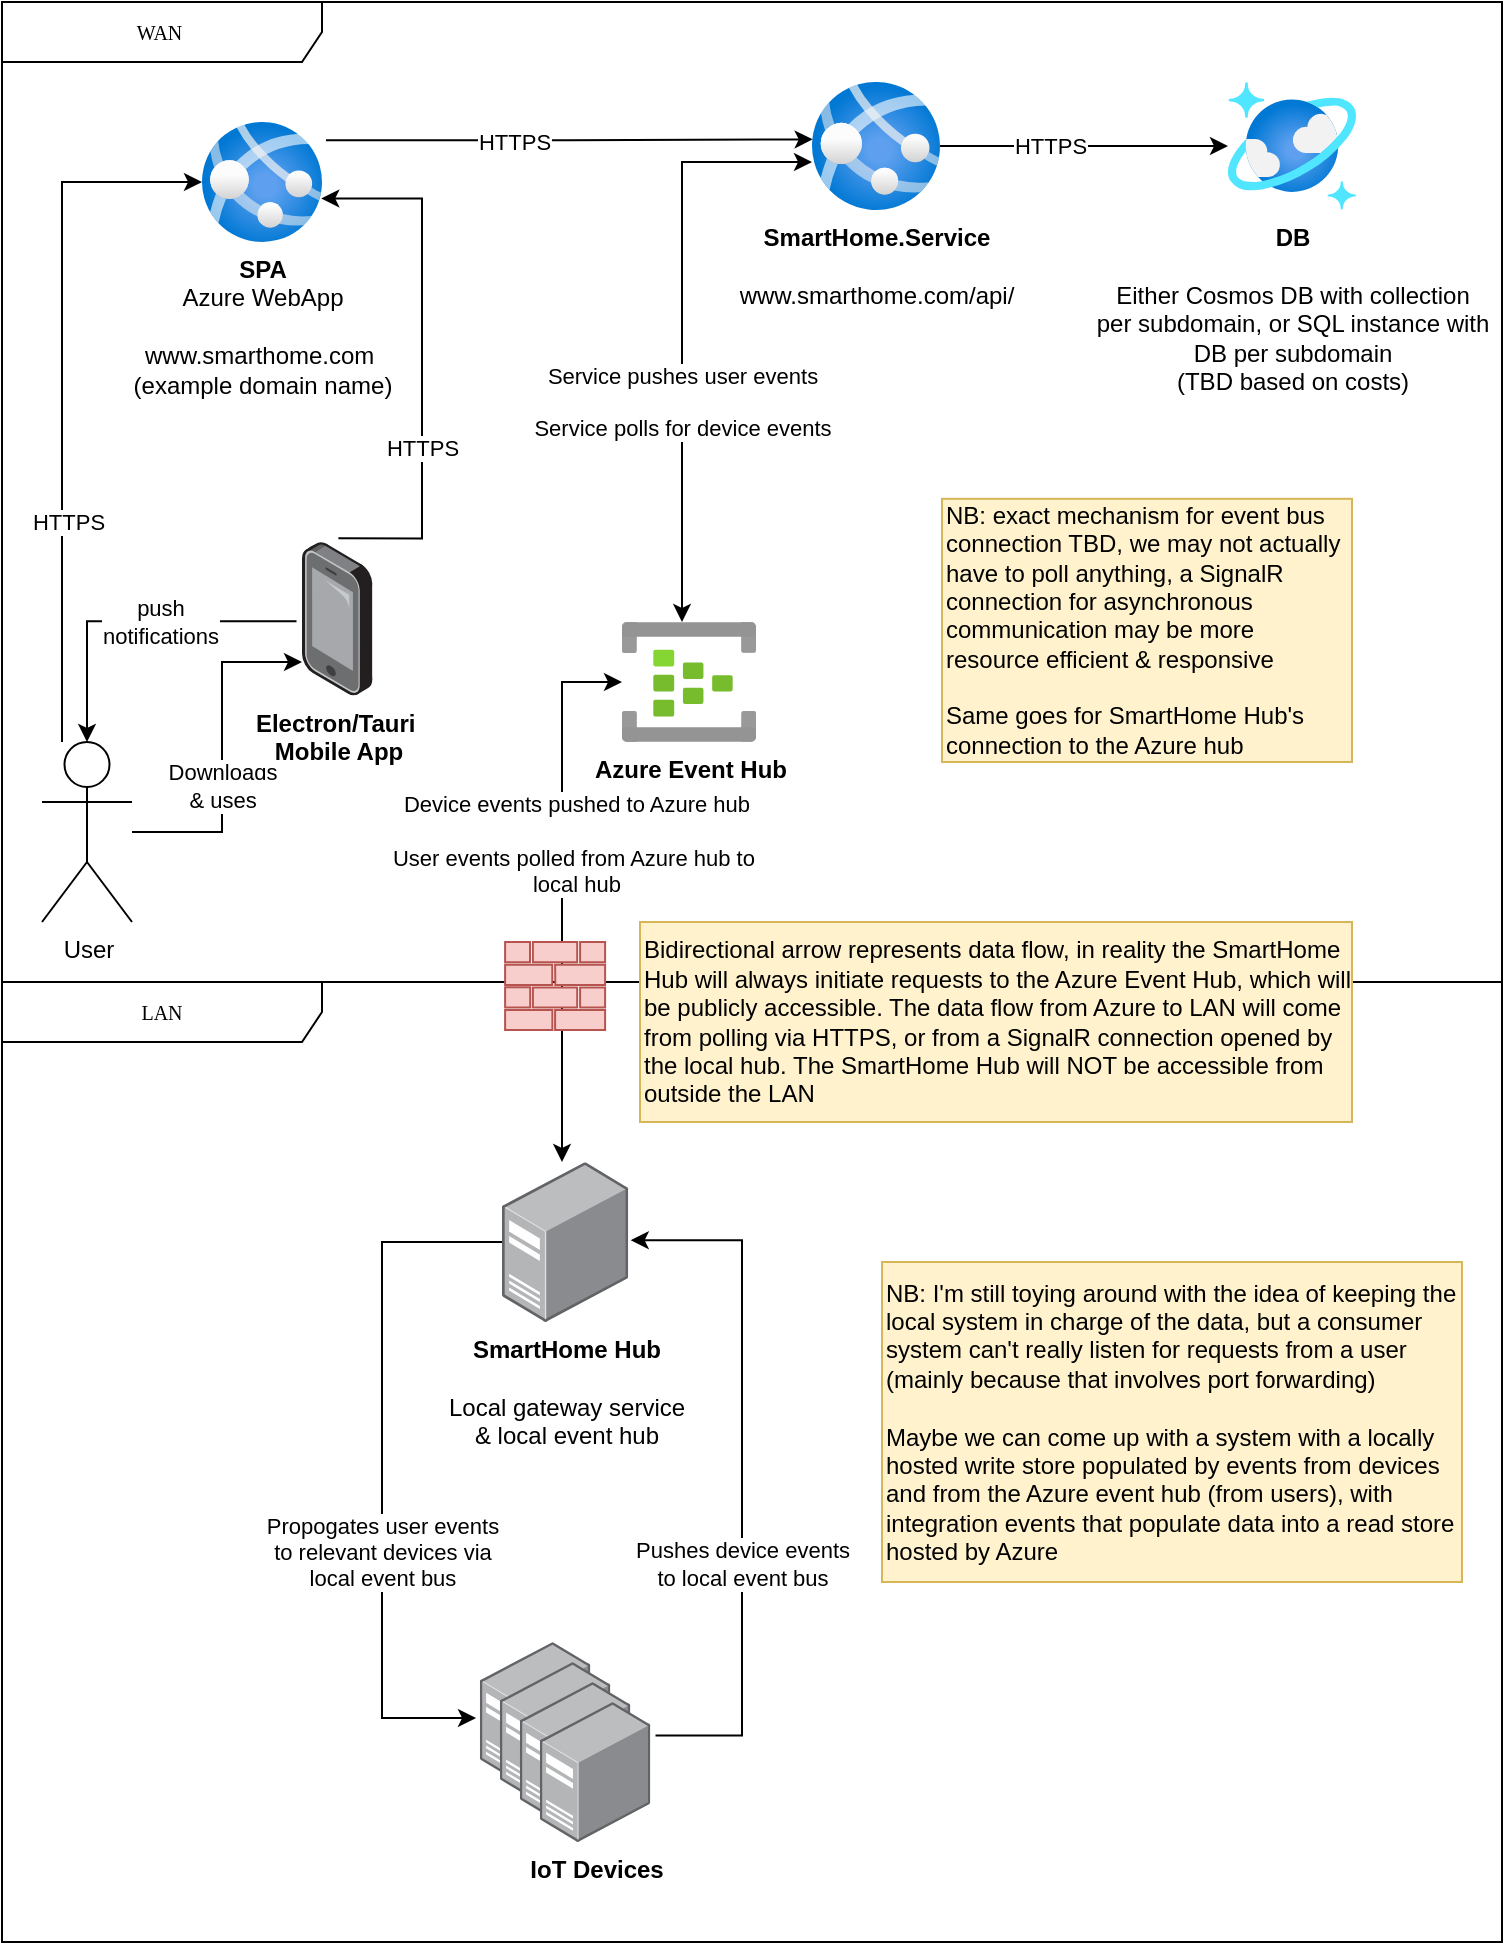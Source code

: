 <mxfile version="21.1.2" type="device">
  <diagram name="Page-1" id="c4acf3e9-155e-7222-9cf6-157b1a14988f">
    <mxGraphModel dx="1430" dy="837" grid="1" gridSize="10" guides="1" tooltips="1" connect="1" arrows="1" fold="1" page="1" pageScale="1" pageWidth="850" pageHeight="1100" background="none" math="0" shadow="0">
      <root>
        <mxCell id="0" />
        <mxCell id="1" parent="0" />
        <mxCell id="kgQ1zfpZOyFQZ4Gz7q0x-7" value="LAN" style="shape=umlFrame;whiteSpace=wrap;html=1;rounded=0;shadow=0;comic=0;labelBackgroundColor=none;strokeWidth=1;fontFamily=Verdana;fontSize=10;align=center;width=160;height=30;" vertex="1" parent="1">
          <mxGeometry x="20" y="560" width="750" height="480" as="geometry" />
        </mxCell>
        <mxCell id="17acba5748e5396b-1" value="WAN&amp;nbsp;" style="shape=umlFrame;whiteSpace=wrap;html=1;rounded=0;shadow=0;comic=0;labelBackgroundColor=none;strokeWidth=1;fontFamily=Verdana;fontSize=10;align=center;width=160;height=30;" parent="1" vertex="1">
          <mxGeometry x="20" y="70" width="750" height="490" as="geometry" />
        </mxCell>
        <mxCell id="5d2195bd80daf111-41" style="edgeStyle=orthogonalEdgeStyle;rounded=0;html=1;dashed=1;labelBackgroundColor=none;startFill=0;endArrow=open;endFill=0;endSize=10;fontFamily=Verdana;fontSize=10;" parent="1" source="5d2195bd80daf111-5" edge="1">
          <mxGeometry relative="1" as="geometry">
            <Array as="points" />
            <mxPoint x="730" y="628" as="targetPoint" />
          </mxGeometry>
        </mxCell>
        <mxCell id="5d2195bd80daf111-26" style="edgeStyle=orthogonalEdgeStyle;rounded=0;html=1;dashed=1;labelBackgroundColor=none;startFill=0;endArrow=open;endFill=0;endSize=10;fontFamily=Verdana;fontSize=10;" parent="1" target="5d2195bd80daf111-17" edge="1">
          <mxGeometry relative="1" as="geometry">
            <Array as="points" />
            <mxPoint x="640" y="300" as="sourcePoint" />
          </mxGeometry>
        </mxCell>
        <mxCell id="5d2195bd80daf111-25" style="edgeStyle=orthogonalEdgeStyle;rounded=0;html=1;dashed=1;labelBackgroundColor=none;startFill=0;endArrow=open;endFill=0;endSize=10;fontFamily=Verdana;fontSize=10;" parent="1" source="5d2195bd80daf111-19" edge="1">
          <mxGeometry relative="1" as="geometry">
            <Array as="points">
              <mxPoint x="370" y="340" />
              <mxPoint x="370" y="300" />
            </Array>
            <mxPoint x="450" y="300" as="targetPoint" />
          </mxGeometry>
        </mxCell>
        <mxCell id="5d2195bd80daf111-27" style="edgeStyle=orthogonalEdgeStyle;rounded=0;html=1;exitX=1;exitY=0.75;dashed=1;labelBackgroundColor=none;startFill=0;endArrow=open;endFill=0;endSize=10;fontFamily=Verdana;fontSize=10;" parent="1" target="5d2195bd80daf111-14" edge="1">
          <mxGeometry relative="1" as="geometry">
            <Array as="points">
              <mxPoint x="320" y="375" />
              <mxPoint x="320" y="440" />
            </Array>
            <mxPoint x="250" y="375" as="sourcePoint" />
          </mxGeometry>
        </mxCell>
        <mxCell id="5d2195bd80daf111-28" style="edgeStyle=orthogonalEdgeStyle;rounded=0;html=1;dashed=1;labelBackgroundColor=none;startFill=0;endArrow=open;endFill=0;endSize=10;fontFamily=Verdana;fontSize=10;" parent="1" source="5d2195bd80daf111-20" edge="1">
          <mxGeometry relative="1" as="geometry">
            <Array as="points">
              <mxPoint x="320" y="490" />
              <mxPoint x="320" y="460" />
            </Array>
            <mxPoint x="380" y="460" as="targetPoint" />
          </mxGeometry>
        </mxCell>
        <mxCell id="5d2195bd80daf111-29" style="edgeStyle=orthogonalEdgeStyle;rounded=0;html=1;dashed=1;labelBackgroundColor=none;startFill=0;endArrow=open;endFill=0;endSize=10;fontFamily=Verdana;fontSize=10;" parent="1" source="5d2195bd80daf111-20" edge="1">
          <mxGeometry relative="1" as="geometry">
            <mxPoint x="380" y="520" as="targetPoint" />
          </mxGeometry>
        </mxCell>
        <mxCell id="kgQ1zfpZOyFQZ4Gz7q0x-13" value="" style="edgeStyle=orthogonalEdgeStyle;rounded=0;orthogonalLoop=1;jettySize=auto;html=1;" edge="1" parent="1" source="kgQ1zfpZOyFQZ4Gz7q0x-8" target="kgQ1zfpZOyFQZ4Gz7q0x-11">
          <mxGeometry relative="1" as="geometry">
            <Array as="points">
              <mxPoint x="50" y="160" />
            </Array>
          </mxGeometry>
        </mxCell>
        <mxCell id="kgQ1zfpZOyFQZ4Gz7q0x-14" value="HTTPS" style="edgeLabel;html=1;align=center;verticalAlign=middle;resizable=0;points=[];" vertex="1" connectable="0" parent="kgQ1zfpZOyFQZ4Gz7q0x-13">
          <mxGeometry x="-0.371" y="-3" relative="1" as="geometry">
            <mxPoint as="offset" />
          </mxGeometry>
        </mxCell>
        <mxCell id="kgQ1zfpZOyFQZ4Gz7q0x-16" value="" style="edgeStyle=orthogonalEdgeStyle;rounded=0;orthogonalLoop=1;jettySize=auto;html=1;" edge="1" parent="1" source="kgQ1zfpZOyFQZ4Gz7q0x-8" target="kgQ1zfpZOyFQZ4Gz7q0x-15">
          <mxGeometry relative="1" as="geometry">
            <Array as="points">
              <mxPoint x="130" y="485" />
              <mxPoint x="130" y="400" />
            </Array>
          </mxGeometry>
        </mxCell>
        <mxCell id="kgQ1zfpZOyFQZ4Gz7q0x-17" value="Downloads&lt;br&gt;&amp;amp; uses" style="edgeLabel;html=1;align=center;verticalAlign=middle;resizable=0;points=[];" vertex="1" connectable="0" parent="kgQ1zfpZOyFQZ4Gz7q0x-16">
          <mxGeometry x="-0.197" relative="1" as="geometry">
            <mxPoint as="offset" />
          </mxGeometry>
        </mxCell>
        <mxCell id="kgQ1zfpZOyFQZ4Gz7q0x-8" value="User" style="shape=umlActor;verticalLabelPosition=bottom;verticalAlign=top;html=1;outlineConnect=0;" vertex="1" parent="1">
          <mxGeometry x="40" y="440" width="45" height="90" as="geometry" />
        </mxCell>
        <mxCell id="kgQ1zfpZOyFQZ4Gz7q0x-11" value="&lt;b&gt;SPA&lt;br&gt;&lt;/b&gt;Azure WebApp&lt;br&gt;&lt;br&gt;www.smarthome.com&amp;nbsp;&lt;br&gt;(example domain name)" style="image;aspect=fixed;html=1;points=[];align=center;fontSize=12;image=img/lib/azure2/app_services/App_Services.svg;" vertex="1" parent="1">
          <mxGeometry x="120" y="130" width="60" height="60" as="geometry" />
        </mxCell>
        <mxCell id="kgQ1zfpZOyFQZ4Gz7q0x-15" value="&lt;b&gt;Electron/Tauri&amp;nbsp;&lt;br&gt;Mobile App&lt;br&gt;&lt;/b&gt;" style="image;points=[];aspect=fixed;html=1;align=center;shadow=0;dashed=0;image=img/lib/allied_telesis/computer_and_terminals/Smartphone.svg;" vertex="1" parent="1">
          <mxGeometry x="170" y="340" width="35.2" height="76.8" as="geometry" />
        </mxCell>
        <mxCell id="kgQ1zfpZOyFQZ4Gz7q0x-21" value="" style="endArrow=classic;html=1;rounded=0;exitX=-0.078;exitY=0.516;exitDx=0;exitDy=0;exitPerimeter=0;entryX=0.5;entryY=0;entryDx=0;entryDy=0;entryPerimeter=0;edgeStyle=orthogonalEdgeStyle;" edge="1" parent="1" source="kgQ1zfpZOyFQZ4Gz7q0x-15" target="kgQ1zfpZOyFQZ4Gz7q0x-8">
          <mxGeometry width="50" height="50" relative="1" as="geometry">
            <mxPoint x="260" y="315" as="sourcePoint" />
            <mxPoint x="310" y="265" as="targetPoint" />
            <Array as="points">
              <mxPoint x="63" y="380" />
            </Array>
          </mxGeometry>
        </mxCell>
        <mxCell id="kgQ1zfpZOyFQZ4Gz7q0x-22" value="push&lt;br&gt;notifications" style="edgeLabel;html=1;align=center;verticalAlign=middle;resizable=0;points=[];" vertex="1" connectable="0" parent="kgQ1zfpZOyFQZ4Gz7q0x-21">
          <mxGeometry x="-0.163" relative="1" as="geometry">
            <mxPoint as="offset" />
          </mxGeometry>
        </mxCell>
        <mxCell id="kgQ1zfpZOyFQZ4Gz7q0x-23" value="" style="endArrow=classic;html=1;rounded=0;exitX=0.517;exitY=-0.024;exitDx=0;exitDy=0;exitPerimeter=0;entryX=0.994;entryY=0.637;entryDx=0;entryDy=0;entryPerimeter=0;edgeStyle=orthogonalEdgeStyle;" edge="1" parent="1" source="kgQ1zfpZOyFQZ4Gz7q0x-15" target="kgQ1zfpZOyFQZ4Gz7q0x-11">
          <mxGeometry width="50" height="50" relative="1" as="geometry">
            <mxPoint x="470" y="380" as="sourcePoint" />
            <mxPoint x="520" y="330" as="targetPoint" />
            <Array as="points">
              <mxPoint x="230" y="338" />
              <mxPoint x="230" y="168" />
            </Array>
          </mxGeometry>
        </mxCell>
        <mxCell id="kgQ1zfpZOyFQZ4Gz7q0x-24" value="HTTPS" style="edgeLabel;html=1;align=center;verticalAlign=middle;resizable=0;points=[];" vertex="1" connectable="0" parent="kgQ1zfpZOyFQZ4Gz7q0x-23">
          <mxGeometry x="-0.336" relative="1" as="geometry">
            <mxPoint as="offset" />
          </mxGeometry>
        </mxCell>
        <mxCell id="kgQ1zfpZOyFQZ4Gz7q0x-31" value="" style="edgeStyle=orthogonalEdgeStyle;rounded=0;orthogonalLoop=1;jettySize=auto;html=1;" edge="1" parent="1" source="kgQ1zfpZOyFQZ4Gz7q0x-26" target="kgQ1zfpZOyFQZ4Gz7q0x-30">
          <mxGeometry relative="1" as="geometry" />
        </mxCell>
        <mxCell id="kgQ1zfpZOyFQZ4Gz7q0x-32" value="HTTPS" style="edgeLabel;html=1;align=center;verticalAlign=middle;resizable=0;points=[];" vertex="1" connectable="0" parent="kgQ1zfpZOyFQZ4Gz7q0x-31">
          <mxGeometry x="-0.235" relative="1" as="geometry">
            <mxPoint as="offset" />
          </mxGeometry>
        </mxCell>
        <mxCell id="kgQ1zfpZOyFQZ4Gz7q0x-36" value="" style="edgeStyle=orthogonalEdgeStyle;rounded=0;orthogonalLoop=1;jettySize=auto;html=1;startArrow=classic;startFill=1;" edge="1" parent="1" source="kgQ1zfpZOyFQZ4Gz7q0x-26" target="kgQ1zfpZOyFQZ4Gz7q0x-35">
          <mxGeometry relative="1" as="geometry">
            <Array as="points">
              <mxPoint x="360" y="150" />
            </Array>
          </mxGeometry>
        </mxCell>
        <mxCell id="kgQ1zfpZOyFQZ4Gz7q0x-37" value="Service pushes user events&lt;br&gt;&lt;br&gt;Service polls for device events" style="edgeLabel;html=1;align=center;verticalAlign=middle;resizable=0;points=[];" vertex="1" connectable="0" parent="kgQ1zfpZOyFQZ4Gz7q0x-36">
          <mxGeometry x="0.145" relative="1" as="geometry">
            <mxPoint y="16" as="offset" />
          </mxGeometry>
        </mxCell>
        <mxCell id="kgQ1zfpZOyFQZ4Gz7q0x-26" value="&lt;b&gt;SmartHome.Service&lt;/b&gt;&lt;br&gt;&lt;br&gt;www.smarthome.com/api/" style="image;aspect=fixed;html=1;points=[];align=center;fontSize=12;image=img/lib/azure2/app_services/App_Services.svg;" vertex="1" parent="1">
          <mxGeometry x="425" y="110" width="64" height="64" as="geometry" />
        </mxCell>
        <mxCell id="kgQ1zfpZOyFQZ4Gz7q0x-28" value="" style="endArrow=classic;html=1;rounded=0;exitX=1.033;exitY=0.152;exitDx=0;exitDy=0;exitPerimeter=0;edgeStyle=orthogonalEdgeStyle;entryX=0.005;entryY=0.448;entryDx=0;entryDy=0;entryPerimeter=0;" edge="1" parent="1" source="kgQ1zfpZOyFQZ4Gz7q0x-11" target="kgQ1zfpZOyFQZ4Gz7q0x-26">
          <mxGeometry width="50" height="50" relative="1" as="geometry">
            <mxPoint x="470" y="330" as="sourcePoint" />
            <mxPoint x="520" y="280" as="targetPoint" />
          </mxGeometry>
        </mxCell>
        <mxCell id="kgQ1zfpZOyFQZ4Gz7q0x-29" value="HTTPS" style="edgeLabel;html=1;align=center;verticalAlign=middle;resizable=0;points=[];" vertex="1" connectable="0" parent="kgQ1zfpZOyFQZ4Gz7q0x-28">
          <mxGeometry x="-0.234" y="-1" relative="1" as="geometry">
            <mxPoint as="offset" />
          </mxGeometry>
        </mxCell>
        <mxCell id="kgQ1zfpZOyFQZ4Gz7q0x-30" value="&lt;b&gt;DB&lt;/b&gt;&lt;br&gt;&lt;br&gt;Either Cosmos DB with collection&lt;br&gt;per subdomain, or SQL instance with&lt;br&gt;DB per subdomain&lt;br&gt;(TBD based on costs)" style="image;aspect=fixed;html=1;points=[];align=center;fontSize=12;image=img/lib/azure2/databases/Azure_Cosmos_DB.svg;" vertex="1" parent="1">
          <mxGeometry x="633" y="110" width="64" height="64" as="geometry" />
        </mxCell>
        <mxCell id="kgQ1zfpZOyFQZ4Gz7q0x-35" value="&lt;b&gt;Azure Event Hub&lt;/b&gt;" style="image;aspect=fixed;html=1;points=[];align=center;fontSize=12;image=img/lib/azure2/analytics/Event_Hubs.svg;" vertex="1" parent="1">
          <mxGeometry x="330" y="380" width="67" height="60" as="geometry" />
        </mxCell>
        <mxCell id="kgQ1zfpZOyFQZ4Gz7q0x-41" value="" style="edgeStyle=orthogonalEdgeStyle;rounded=0;orthogonalLoop=1;jettySize=auto;html=1;startArrow=classic;startFill=1;" edge="1" parent="1" source="kgQ1zfpZOyFQZ4Gz7q0x-38" target="kgQ1zfpZOyFQZ4Gz7q0x-35">
          <mxGeometry relative="1" as="geometry">
            <Array as="points">
              <mxPoint x="300" y="410" />
            </Array>
          </mxGeometry>
        </mxCell>
        <mxCell id="kgQ1zfpZOyFQZ4Gz7q0x-42" value="Device events pushed to Azure hub&lt;br&gt;&lt;br&gt;User events polled from Azure hub to&amp;nbsp;&lt;br&gt;local hub" style="edgeLabel;html=1;align=center;verticalAlign=middle;resizable=0;points=[];" vertex="1" connectable="0" parent="kgQ1zfpZOyFQZ4Gz7q0x-41">
          <mxGeometry x="0.101" y="1" relative="1" as="geometry">
            <mxPoint x="8" y="-11" as="offset" />
          </mxGeometry>
        </mxCell>
        <mxCell id="kgQ1zfpZOyFQZ4Gz7q0x-38" value="&lt;b&gt;SmartHome Hub&lt;/b&gt;&lt;br&gt;&lt;br&gt;Local gateway service&lt;br&gt;&amp;amp; local event hub" style="image;points=[];aspect=fixed;html=1;align=center;shadow=0;dashed=0;image=img/lib/allied_telesis/computer_and_terminals/Server_Desktop.svg;" vertex="1" parent="1">
          <mxGeometry x="270" y="650" width="63.11" height="80" as="geometry" />
        </mxCell>
        <mxCell id="kgQ1zfpZOyFQZ4Gz7q0x-40" value="NB: I&#39;m still toying around with the idea of keeping the local system in charge of the data, but a consumer system can&#39;t really listen for requests from a user (mainly because that involves port forwarding)&lt;br&gt;&lt;br&gt;Maybe we can come up with a system with a locally hosted write store populated by events from devices and from the Azure event hub (from users), with integration events that populate data into a read store hosted by Azure" style="rounded=0;whiteSpace=wrap;html=1;fillColor=#fff2cc;strokeColor=#d6b656;align=left;" vertex="1" parent="1">
          <mxGeometry x="460" y="700" width="290" height="160" as="geometry" />
        </mxCell>
        <mxCell id="kgQ1zfpZOyFQZ4Gz7q0x-43" value="" style="image;points=[];aspect=fixed;html=1;align=center;shadow=0;dashed=0;image=img/lib/allied_telesis/computer_and_terminals/Server_Desktop.svg;" vertex="1" parent="1">
          <mxGeometry x="258.94" y="890" width="55.22" height="70" as="geometry" />
        </mxCell>
        <mxCell id="kgQ1zfpZOyFQZ4Gz7q0x-44" value="" style="image;points=[];aspect=fixed;html=1;align=center;shadow=0;dashed=0;image=img/lib/allied_telesis/computer_and_terminals/Server_Desktop.svg;" vertex="1" parent="1">
          <mxGeometry x="268.94" y="900" width="55.22" height="70" as="geometry" />
        </mxCell>
        <mxCell id="kgQ1zfpZOyFQZ4Gz7q0x-45" value="" style="image;points=[];aspect=fixed;html=1;align=center;shadow=0;dashed=0;image=img/lib/allied_telesis/computer_and_terminals/Server_Desktop.svg;" vertex="1" parent="1">
          <mxGeometry x="278.94" y="910" width="55.22" height="70" as="geometry" />
        </mxCell>
        <mxCell id="kgQ1zfpZOyFQZ4Gz7q0x-46" value="&lt;b&gt;IoT Devices&lt;br&gt;&lt;/b&gt;" style="image;points=[];aspect=fixed;html=1;align=center;shadow=0;dashed=0;image=img/lib/allied_telesis/computer_and_terminals/Server_Desktop.svg;" vertex="1" parent="1">
          <mxGeometry x="288.94" y="920" width="55.22" height="70" as="geometry" />
        </mxCell>
        <mxCell id="kgQ1zfpZOyFQZ4Gz7q0x-47" value="" style="endArrow=classic;html=1;rounded=0;entryX=-0.035;entryY=0.543;entryDx=0;entryDy=0;entryPerimeter=0;edgeStyle=orthogonalEdgeStyle;" edge="1" parent="1" target="kgQ1zfpZOyFQZ4Gz7q0x-43">
          <mxGeometry width="50" height="50" relative="1" as="geometry">
            <mxPoint x="270" y="690" as="sourcePoint" />
            <mxPoint x="175" y="665" as="targetPoint" />
            <Array as="points">
              <mxPoint x="269" y="690" />
              <mxPoint x="210" y="690" />
              <mxPoint x="210" y="928" />
            </Array>
          </mxGeometry>
        </mxCell>
        <mxCell id="kgQ1zfpZOyFQZ4Gz7q0x-48" value="Propogates user events&lt;br&gt;to relevant devices via&lt;br&gt;local event bus" style="edgeLabel;html=1;align=center;verticalAlign=middle;resizable=0;points=[];" vertex="1" connectable="0" parent="kgQ1zfpZOyFQZ4Gz7q0x-47">
          <mxGeometry x="0.084" relative="1" as="geometry">
            <mxPoint y="28" as="offset" />
          </mxGeometry>
        </mxCell>
        <mxCell id="kgQ1zfpZOyFQZ4Gz7q0x-49" value="" style="endArrow=classic;html=1;rounded=0;exitX=1.047;exitY=0.239;exitDx=0;exitDy=0;exitPerimeter=0;entryX=1.02;entryY=0.489;entryDx=0;entryDy=0;entryPerimeter=0;edgeStyle=orthogonalEdgeStyle;" edge="1" parent="1" source="kgQ1zfpZOyFQZ4Gz7q0x-46" target="kgQ1zfpZOyFQZ4Gz7q0x-38">
          <mxGeometry width="50" height="50" relative="1" as="geometry">
            <mxPoint x="390" y="920" as="sourcePoint" />
            <mxPoint x="440" y="870" as="targetPoint" />
            <Array as="points">
              <mxPoint x="390" y="937" />
              <mxPoint x="390" y="689" />
            </Array>
          </mxGeometry>
        </mxCell>
        <mxCell id="kgQ1zfpZOyFQZ4Gz7q0x-50" value="Pushes device events&lt;br&gt;to local event bus" style="edgeLabel;html=1;align=center;verticalAlign=middle;resizable=0;points=[];" vertex="1" connectable="0" parent="kgQ1zfpZOyFQZ4Gz7q0x-49">
          <mxGeometry x="-0.327" y="-2" relative="1" as="geometry">
            <mxPoint x="-2" y="-13" as="offset" />
          </mxGeometry>
        </mxCell>
        <mxCell id="kgQ1zfpZOyFQZ4Gz7q0x-52" value="NB: exact mechanism for event bus connection TBD, we may not actually have to poll anything, a SignalR connection for asynchronous communication may be more resource efficient &amp;amp; responsive&lt;br&gt;&lt;br&gt;Same goes for SmartHome Hub&#39;s connection to the Azure hub" style="rounded=0;whiteSpace=wrap;html=1;fillColor=#fff2cc;strokeColor=#d6b656;align=left;" vertex="1" parent="1">
          <mxGeometry x="490" y="318.4" width="205" height="131.6" as="geometry" />
        </mxCell>
        <mxCell id="kgQ1zfpZOyFQZ4Gz7q0x-56" value="Bidirectional arrow represents data flow, in reality the SmartHome Hub will always initiate requests to the Azure Event Hub, which will be publicly accessible. The data flow from Azure to LAN will come from polling via HTTPS, or from a SignalR connection opened by the local hub. The SmartHome Hub will NOT be accessible from outside the LAN" style="rounded=0;whiteSpace=wrap;html=1;fillColor=#fff2cc;strokeColor=#d6b656;align=left;" vertex="1" parent="1">
          <mxGeometry x="339" y="530" width="356" height="100" as="geometry" />
        </mxCell>
        <mxCell id="kgQ1zfpZOyFQZ4Gz7q0x-53" value="" style="sketch=0;aspect=fixed;pointerEvents=1;shadow=0;dashed=0;html=1;labelPosition=center;verticalLabelPosition=bottom;verticalAlign=top;align=center;shape=mxgraph.mscae.enterprise.firewall;fillColor=#f8cecc;strokeColor=#b85450;" vertex="1" parent="1">
          <mxGeometry x="271.55" y="540" width="50" height="44" as="geometry" />
        </mxCell>
      </root>
    </mxGraphModel>
  </diagram>
</mxfile>

